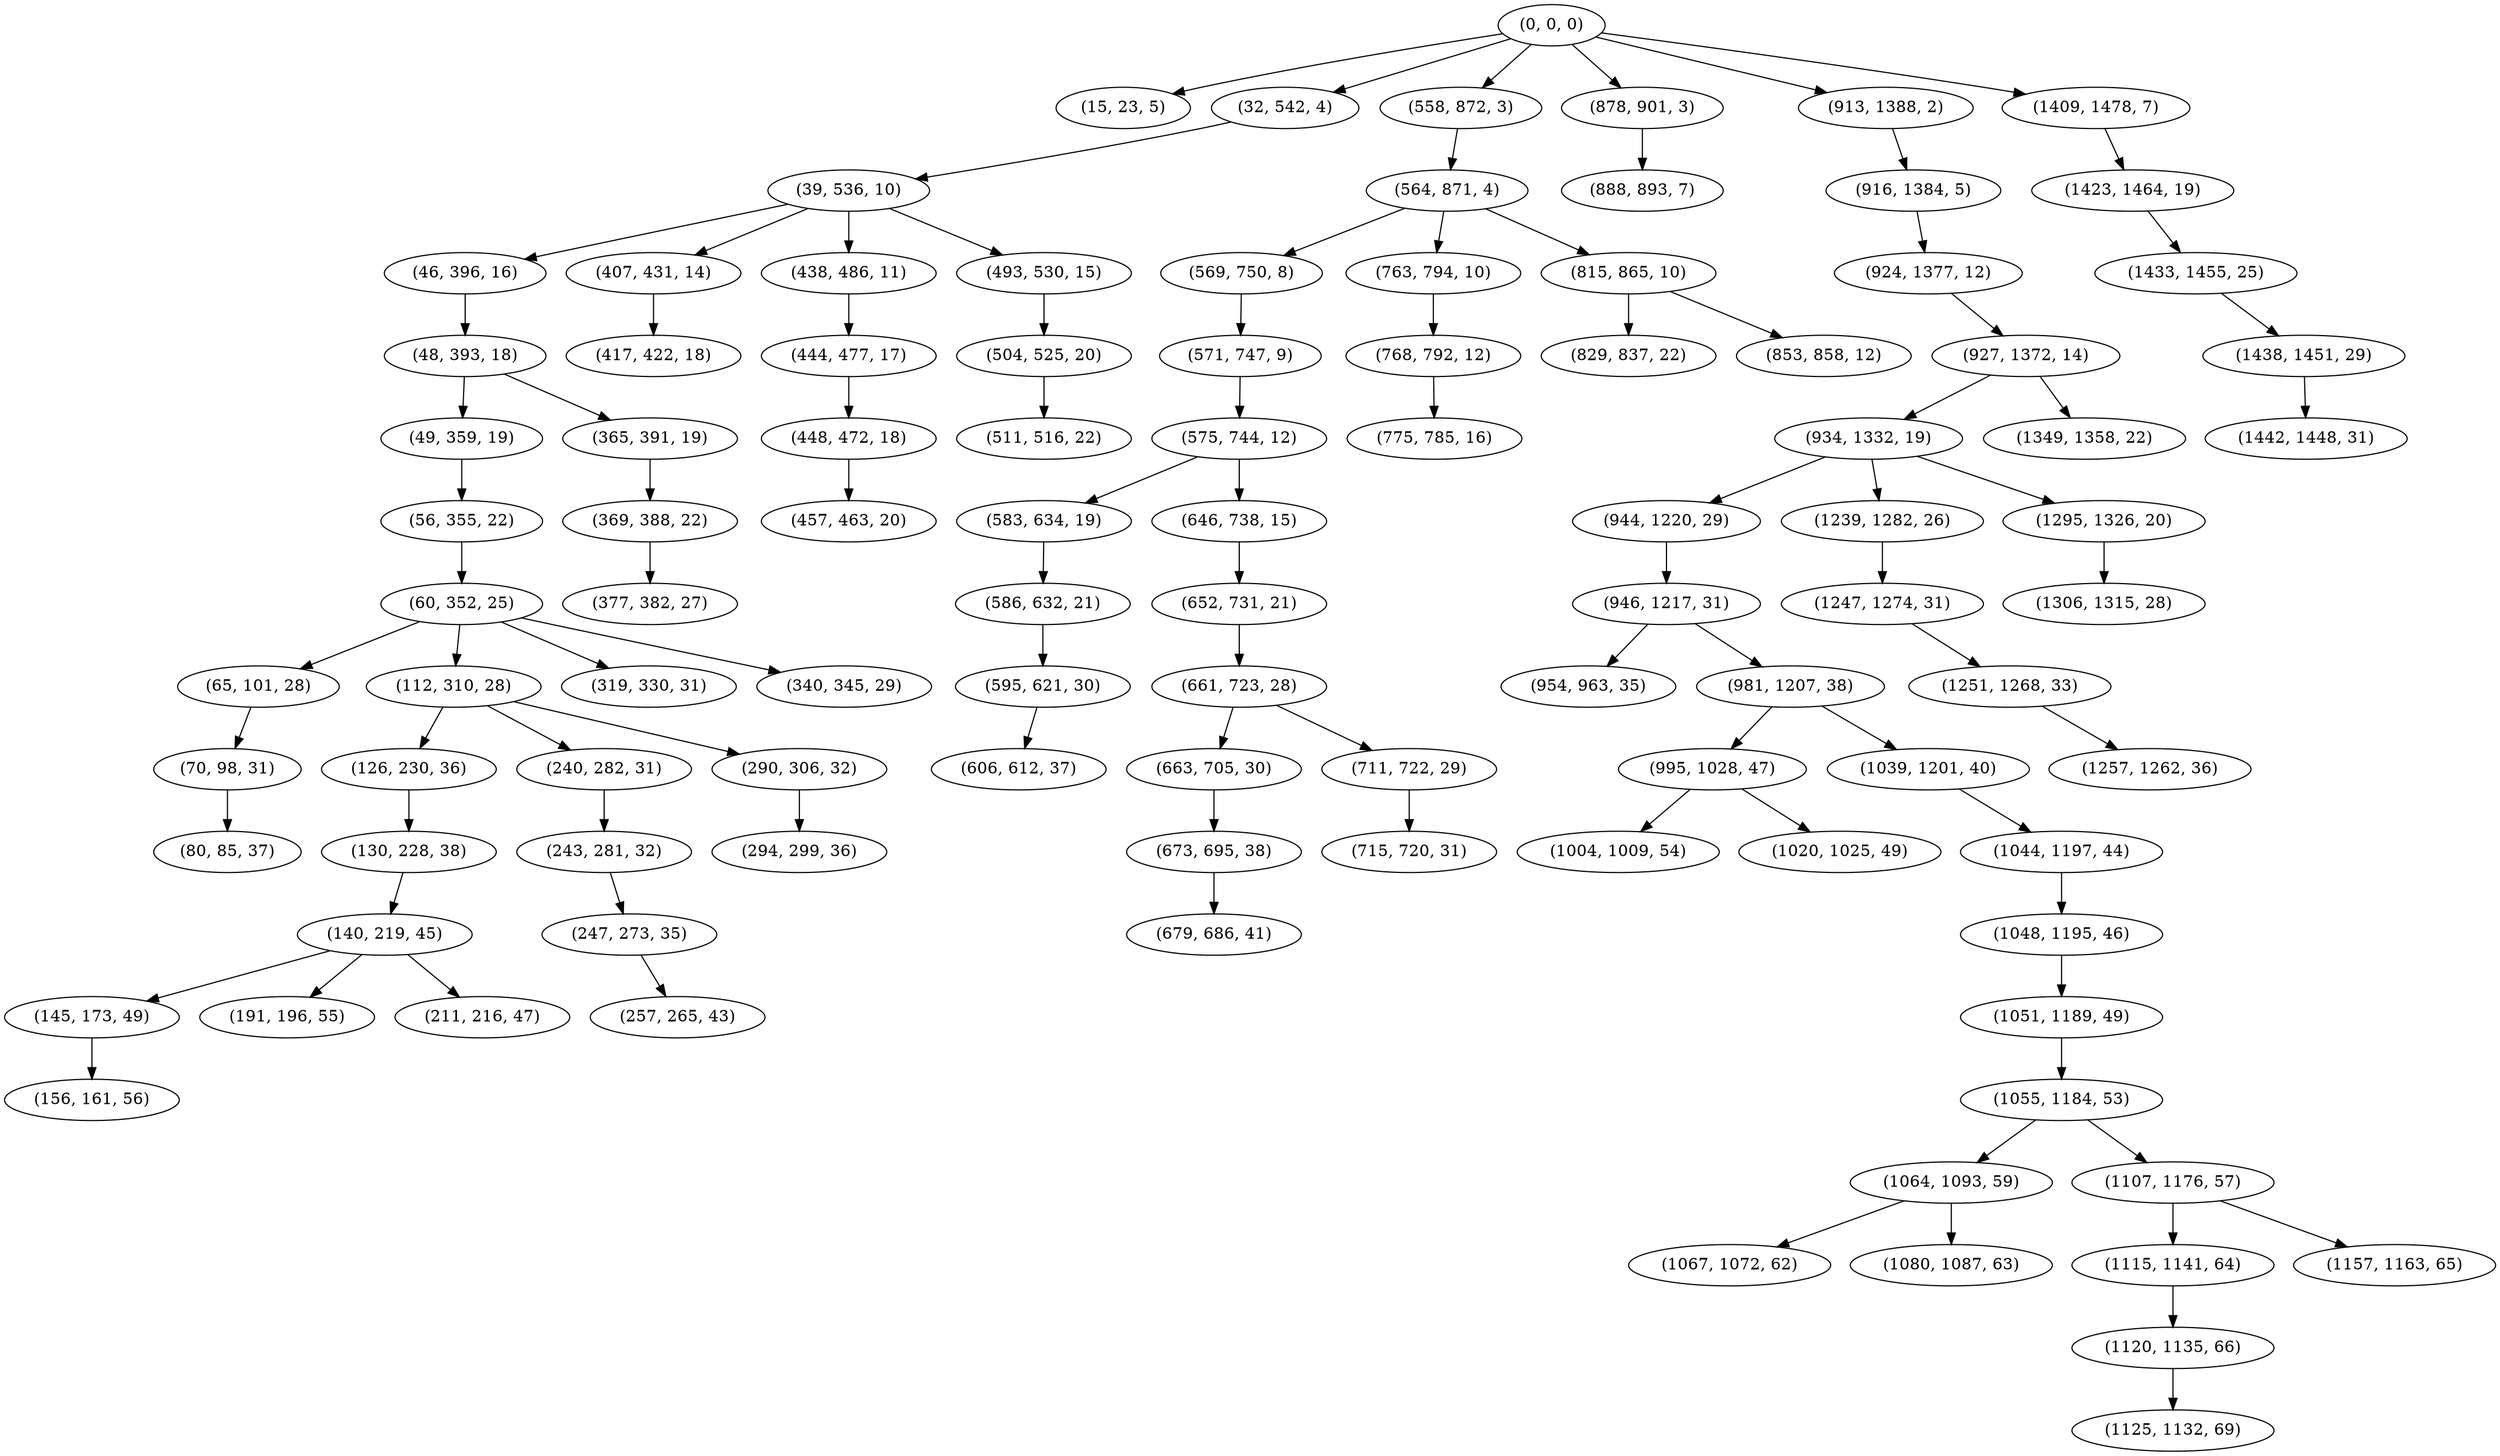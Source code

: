 digraph tree {
    "(0, 0, 0)";
    "(15, 23, 5)";
    "(32, 542, 4)";
    "(39, 536, 10)";
    "(46, 396, 16)";
    "(48, 393, 18)";
    "(49, 359, 19)";
    "(56, 355, 22)";
    "(60, 352, 25)";
    "(65, 101, 28)";
    "(70, 98, 31)";
    "(80, 85, 37)";
    "(112, 310, 28)";
    "(126, 230, 36)";
    "(130, 228, 38)";
    "(140, 219, 45)";
    "(145, 173, 49)";
    "(156, 161, 56)";
    "(191, 196, 55)";
    "(211, 216, 47)";
    "(240, 282, 31)";
    "(243, 281, 32)";
    "(247, 273, 35)";
    "(257, 265, 43)";
    "(290, 306, 32)";
    "(294, 299, 36)";
    "(319, 330, 31)";
    "(340, 345, 29)";
    "(365, 391, 19)";
    "(369, 388, 22)";
    "(377, 382, 27)";
    "(407, 431, 14)";
    "(417, 422, 18)";
    "(438, 486, 11)";
    "(444, 477, 17)";
    "(448, 472, 18)";
    "(457, 463, 20)";
    "(493, 530, 15)";
    "(504, 525, 20)";
    "(511, 516, 22)";
    "(558, 872, 3)";
    "(564, 871, 4)";
    "(569, 750, 8)";
    "(571, 747, 9)";
    "(575, 744, 12)";
    "(583, 634, 19)";
    "(586, 632, 21)";
    "(595, 621, 30)";
    "(606, 612, 37)";
    "(646, 738, 15)";
    "(652, 731, 21)";
    "(661, 723, 28)";
    "(663, 705, 30)";
    "(673, 695, 38)";
    "(679, 686, 41)";
    "(711, 722, 29)";
    "(715, 720, 31)";
    "(763, 794, 10)";
    "(768, 792, 12)";
    "(775, 785, 16)";
    "(815, 865, 10)";
    "(829, 837, 22)";
    "(853, 858, 12)";
    "(878, 901, 3)";
    "(888, 893, 7)";
    "(913, 1388, 2)";
    "(916, 1384, 5)";
    "(924, 1377, 12)";
    "(927, 1372, 14)";
    "(934, 1332, 19)";
    "(944, 1220, 29)";
    "(946, 1217, 31)";
    "(954, 963, 35)";
    "(981, 1207, 38)";
    "(995, 1028, 47)";
    "(1004, 1009, 54)";
    "(1020, 1025, 49)";
    "(1039, 1201, 40)";
    "(1044, 1197, 44)";
    "(1048, 1195, 46)";
    "(1051, 1189, 49)";
    "(1055, 1184, 53)";
    "(1064, 1093, 59)";
    "(1067, 1072, 62)";
    "(1080, 1087, 63)";
    "(1107, 1176, 57)";
    "(1115, 1141, 64)";
    "(1120, 1135, 66)";
    "(1125, 1132, 69)";
    "(1157, 1163, 65)";
    "(1239, 1282, 26)";
    "(1247, 1274, 31)";
    "(1251, 1268, 33)";
    "(1257, 1262, 36)";
    "(1295, 1326, 20)";
    "(1306, 1315, 28)";
    "(1349, 1358, 22)";
    "(1409, 1478, 7)";
    "(1423, 1464, 19)";
    "(1433, 1455, 25)";
    "(1438, 1451, 29)";
    "(1442, 1448, 31)";
    "(0, 0, 0)" -> "(15, 23, 5)";
    "(0, 0, 0)" -> "(32, 542, 4)";
    "(0, 0, 0)" -> "(558, 872, 3)";
    "(0, 0, 0)" -> "(878, 901, 3)";
    "(0, 0, 0)" -> "(913, 1388, 2)";
    "(0, 0, 0)" -> "(1409, 1478, 7)";
    "(32, 542, 4)" -> "(39, 536, 10)";
    "(39, 536, 10)" -> "(46, 396, 16)";
    "(39, 536, 10)" -> "(407, 431, 14)";
    "(39, 536, 10)" -> "(438, 486, 11)";
    "(39, 536, 10)" -> "(493, 530, 15)";
    "(46, 396, 16)" -> "(48, 393, 18)";
    "(48, 393, 18)" -> "(49, 359, 19)";
    "(48, 393, 18)" -> "(365, 391, 19)";
    "(49, 359, 19)" -> "(56, 355, 22)";
    "(56, 355, 22)" -> "(60, 352, 25)";
    "(60, 352, 25)" -> "(65, 101, 28)";
    "(60, 352, 25)" -> "(112, 310, 28)";
    "(60, 352, 25)" -> "(319, 330, 31)";
    "(60, 352, 25)" -> "(340, 345, 29)";
    "(65, 101, 28)" -> "(70, 98, 31)";
    "(70, 98, 31)" -> "(80, 85, 37)";
    "(112, 310, 28)" -> "(126, 230, 36)";
    "(112, 310, 28)" -> "(240, 282, 31)";
    "(112, 310, 28)" -> "(290, 306, 32)";
    "(126, 230, 36)" -> "(130, 228, 38)";
    "(130, 228, 38)" -> "(140, 219, 45)";
    "(140, 219, 45)" -> "(145, 173, 49)";
    "(140, 219, 45)" -> "(191, 196, 55)";
    "(140, 219, 45)" -> "(211, 216, 47)";
    "(145, 173, 49)" -> "(156, 161, 56)";
    "(240, 282, 31)" -> "(243, 281, 32)";
    "(243, 281, 32)" -> "(247, 273, 35)";
    "(247, 273, 35)" -> "(257, 265, 43)";
    "(290, 306, 32)" -> "(294, 299, 36)";
    "(365, 391, 19)" -> "(369, 388, 22)";
    "(369, 388, 22)" -> "(377, 382, 27)";
    "(407, 431, 14)" -> "(417, 422, 18)";
    "(438, 486, 11)" -> "(444, 477, 17)";
    "(444, 477, 17)" -> "(448, 472, 18)";
    "(448, 472, 18)" -> "(457, 463, 20)";
    "(493, 530, 15)" -> "(504, 525, 20)";
    "(504, 525, 20)" -> "(511, 516, 22)";
    "(558, 872, 3)" -> "(564, 871, 4)";
    "(564, 871, 4)" -> "(569, 750, 8)";
    "(564, 871, 4)" -> "(763, 794, 10)";
    "(564, 871, 4)" -> "(815, 865, 10)";
    "(569, 750, 8)" -> "(571, 747, 9)";
    "(571, 747, 9)" -> "(575, 744, 12)";
    "(575, 744, 12)" -> "(583, 634, 19)";
    "(575, 744, 12)" -> "(646, 738, 15)";
    "(583, 634, 19)" -> "(586, 632, 21)";
    "(586, 632, 21)" -> "(595, 621, 30)";
    "(595, 621, 30)" -> "(606, 612, 37)";
    "(646, 738, 15)" -> "(652, 731, 21)";
    "(652, 731, 21)" -> "(661, 723, 28)";
    "(661, 723, 28)" -> "(663, 705, 30)";
    "(661, 723, 28)" -> "(711, 722, 29)";
    "(663, 705, 30)" -> "(673, 695, 38)";
    "(673, 695, 38)" -> "(679, 686, 41)";
    "(711, 722, 29)" -> "(715, 720, 31)";
    "(763, 794, 10)" -> "(768, 792, 12)";
    "(768, 792, 12)" -> "(775, 785, 16)";
    "(815, 865, 10)" -> "(829, 837, 22)";
    "(815, 865, 10)" -> "(853, 858, 12)";
    "(878, 901, 3)" -> "(888, 893, 7)";
    "(913, 1388, 2)" -> "(916, 1384, 5)";
    "(916, 1384, 5)" -> "(924, 1377, 12)";
    "(924, 1377, 12)" -> "(927, 1372, 14)";
    "(927, 1372, 14)" -> "(934, 1332, 19)";
    "(927, 1372, 14)" -> "(1349, 1358, 22)";
    "(934, 1332, 19)" -> "(944, 1220, 29)";
    "(934, 1332, 19)" -> "(1239, 1282, 26)";
    "(934, 1332, 19)" -> "(1295, 1326, 20)";
    "(944, 1220, 29)" -> "(946, 1217, 31)";
    "(946, 1217, 31)" -> "(954, 963, 35)";
    "(946, 1217, 31)" -> "(981, 1207, 38)";
    "(981, 1207, 38)" -> "(995, 1028, 47)";
    "(981, 1207, 38)" -> "(1039, 1201, 40)";
    "(995, 1028, 47)" -> "(1004, 1009, 54)";
    "(995, 1028, 47)" -> "(1020, 1025, 49)";
    "(1039, 1201, 40)" -> "(1044, 1197, 44)";
    "(1044, 1197, 44)" -> "(1048, 1195, 46)";
    "(1048, 1195, 46)" -> "(1051, 1189, 49)";
    "(1051, 1189, 49)" -> "(1055, 1184, 53)";
    "(1055, 1184, 53)" -> "(1064, 1093, 59)";
    "(1055, 1184, 53)" -> "(1107, 1176, 57)";
    "(1064, 1093, 59)" -> "(1067, 1072, 62)";
    "(1064, 1093, 59)" -> "(1080, 1087, 63)";
    "(1107, 1176, 57)" -> "(1115, 1141, 64)";
    "(1107, 1176, 57)" -> "(1157, 1163, 65)";
    "(1115, 1141, 64)" -> "(1120, 1135, 66)";
    "(1120, 1135, 66)" -> "(1125, 1132, 69)";
    "(1239, 1282, 26)" -> "(1247, 1274, 31)";
    "(1247, 1274, 31)" -> "(1251, 1268, 33)";
    "(1251, 1268, 33)" -> "(1257, 1262, 36)";
    "(1295, 1326, 20)" -> "(1306, 1315, 28)";
    "(1409, 1478, 7)" -> "(1423, 1464, 19)";
    "(1423, 1464, 19)" -> "(1433, 1455, 25)";
    "(1433, 1455, 25)" -> "(1438, 1451, 29)";
    "(1438, 1451, 29)" -> "(1442, 1448, 31)";
}
